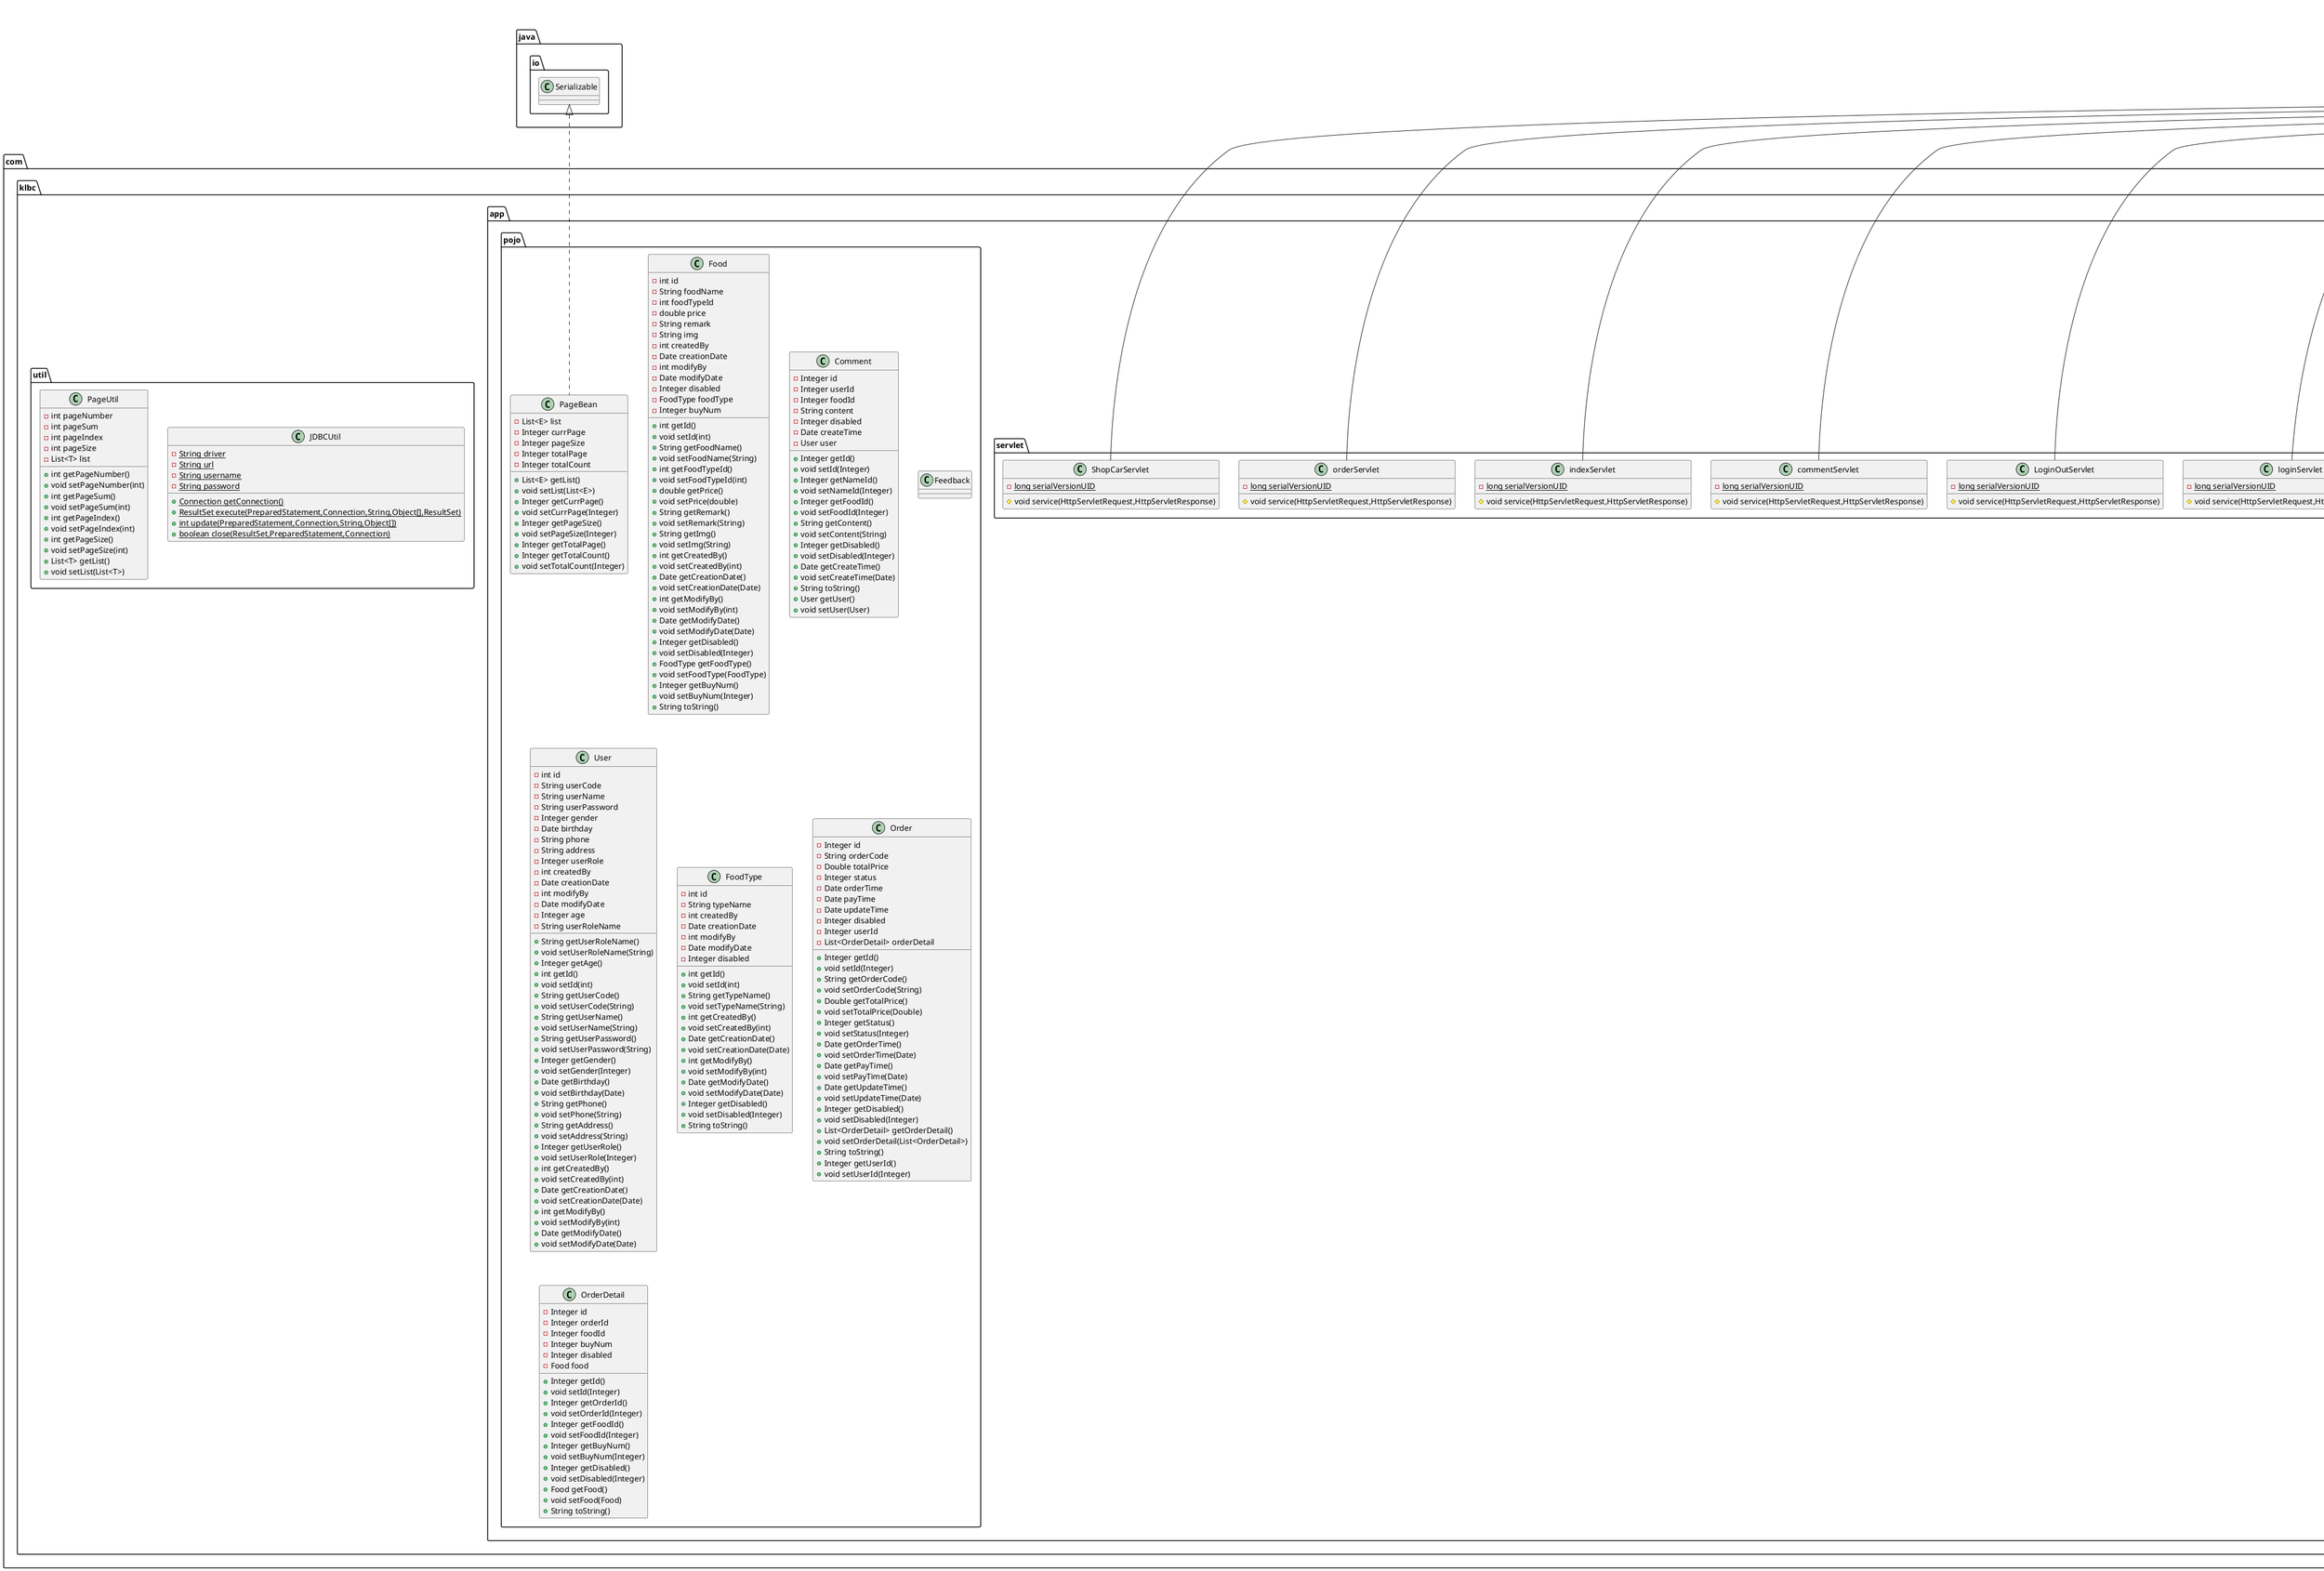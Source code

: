 @startuml
class com.klbc.sys.bean.Food {
- int id
- String foodName
- int foodTypeId
- double price
- String remark
- String img
- int createdBy
- Date creationDate
- int modifyBy
- Date modifyDate
- Integer disabled
- FoodType foodType
- Integer buyNum
+ int getId()
+ void setId(int)
+ String getFoodName()
+ void setFoodName(String)
+ int getFoodTypeId()
+ void setFoodTypeId(int)
+ double getPrice()
+ void setPrice(double)
+ String getRemark()
+ void setRemark(String)
+ String getImg()
+ void setImg(String)
+ int getCreatedBy()
+ void setCreatedBy(int)
+ Date getCreationDate()
+ void setCreationDate(Date)
+ int getModifyBy()
+ void setModifyBy(int)
+ Date getModifyDate()
+ void setModifyDate(Date)
+ Integer getDisabled()
+ void setDisabled(Integer)
+ FoodType getFoodType()
+ void setFoodType(FoodType)
+ Integer getBuyNum()
+ void setBuyNum(Integer)
+ String toString()
}
class com.klbc.app.dao.OrderDaoImpl {
+ void order(Order,Map<Integer,Integer>,Integer)
+ List<Order> findDetails(Integer)
+ List<OrderDetail> findByOrderId(Integer)
+ Order findById(int)
+ void pay(Order)
+ void deleteOrder(Order)
}
class com.klbc.sys.service.UserServiceImpl {
~ UserDao UserDao
+ User findByLoginNameAndPass(String,String)
}
class com.klbc.app.service.OrderServiceImpl {
- OrderDaoImpl orderDao
+ void order(Map<Integer,Integer>,String,Integer)
+ List<Order> findDetails(Integer)
+ Order findById(int)
+ void pay(Order)
+ void deleteOrder(Order)
}
class com.klbc.app.dao.Basedao {
- {static} String driver
- {static} String url
- {static} String username
- {static} String password
+ {static} Connection getConnection()
+ {static} ResultSet execute(PreparedStatement,Connection,String,Object[],ResultSet)
+ {static} int update(PreparedStatement,Connection,String,Object[])
+ {static} boolean closeResource(PreparedStatement,Connection,ResultSet)
}
class com.klbc.sys.dao.FoodDaoImpl {
+ List<Food> find(String,String)
+ Food findById(int)
+ void update(Food)
+ Food findByFoodName(String)
+ void save(Food)
}
interface com.klbc.sys.service.OrderService {
~ List<Order> find()
~ Order findById(int)
~ void update(Order)
~ List<Order> findMonth()
~ List<Order> findWeek()
~ List<Order> findDay()
}
interface com.klbc.app.dao.OrderDao {
~ void order(Order,Map<Integer,Integer>,Integer)
~ List<Order> findDetails(Integer)
~ List<OrderDetail> findByOrderId(Integer)
~ Order findById(int)
~ void pay(Order)
~ void deleteOrder(Order)
}
class com.klbc.app.pojo.PageBean {
- List<E> list
- Integer currPage
- Integer pageSize
- Integer totalPage
- Integer totalCount
+ List<E> getList()
+ void setList(List<E>)
+ Integer getCurrPage()
+ void setCurrPage(Integer)
+ Integer getPageSize()
+ void setPageSize(Integer)
+ Integer getTotalPage()
+ Integer getTotalCount()
+ void setTotalCount(Integer)
}
interface com.klbc.app.dao.FoodTypeDao {
~ List<FoodType> findAll()
}
class com.klbc.sys.bean.Order {
- Integer id
- String orderCode
- Double totalPrice
- Integer status
- Date orderTime
- String payTime
- Date updateTime
- Integer disabled
- Integer userId
- OrderDetail orderDetail
- User user
- Food food
+ User getUser()
+ void setUser(User)
+ Food getFood()
+ void setFood(Food)
+ Integer getId()
+ void setId(Integer)
+ String getOrderCode()
+ void setOrderCode(String)
+ Double getTotalPrice()
+ void setTotalPrice(Double)
+ Integer getStatus()
+ void setStatus(Integer)
+ Date getOrderTime()
+ void setOrderTime(Date)
+ String getPayTime()
+ void setPayTime(String)
+ Date getUpdateTime()
+ void setUpdateTime(Date)
+ Integer getDisabled()
+ void setDisabled(Integer)
+ OrderDetail getOrderDetail()
+ void setOrderDetail(OrderDetail)
+ String toString()
+ Integer getUserId()
+ void setUserId(Integer)
}
class com.klbc.sys.dao.FoodTypeDaoImpl {
+ List<FoodType> find(String,String)
+ FoodType findByFoodName(String)
+ void save(FoodType)
+ FoodType findById(int)
+ Object update(FoodType)
}
class com.klbc.app.dao.FoodDaoImpl {
+ List<Food> findByFoodTypeId(Integer)
+ Food findByFoodId(Integer)
+ int getFoodCount(int)
}
interface com.klbc.app.service.FoodService {
~ List<Food> findByFoodTypeId(Integer)
~ Food findByFoodId(Integer)
~ int getFoodCount(int)
}
class com.klbc.app.servlet.loginServlet {
- {static} long serialVersionUID
# void service(HttpServletRequest,HttpServletResponse)
}
interface com.klbc.sys.dao.FoodDao {
~ List<Food> find(String,String)
~ Food findById(int)
~ void update(Food)
~ Food findByFoodName(String)
~ void save(Food)
}
interface com.klbc.sys.dao.UserDao {
~ User findByLoginNameAndPass(String,String)
+ com.klbc.app.pojo.User getLoginUser(Connection,String)
+ int updatePwd(Connection,int,String)
+ int getUserCount(Connection,String,int)
+ List<com.klbc.app.pojo.User> getUserList(Connection,String,int,int,int)
+ int addUser(Connection,com.klbc.app.pojo.User)
+ int deleteUserById(Connection,Integer)
+ int modify(Connection,com.klbc.app.pojo.User)
+ com.klbc.app.pojo.User getUserById(Connection,String)
}
class com.klbc.sys.service.FoodTypeServiceImpl {
~ FoodTypeDao foodTypeDao
+ List<FoodType> find(String,String)
+ FoodType findByFoodName(String)
+ void save(FoodType)
+ FoodType findById(int)
+ void update(FoodType)
}
interface com.klbc.app.dao.CommentDao {
~ List<Comment> findByFoodId(int)
~ void comment(int,int,String)
}
class com.klbc.sys.servlet.orderServlet {
- {static} long serialVersionUID
# void service(HttpServletRequest,HttpServletResponse)
}
class com.klbc.app.dao.JDBCDao {
+ {static} void insertOrDeleteOrUpdate(String)
+ {static} List<Map<String,Object>> select(String)
+ {static} List<Map<String,Object>> returnResultToList(ResultSet)
}
interface com.klbc.sys.service.FoodTypeService {
~ List<FoodType> find(String,String)
~ FoodType findByFoodName(String)
~ void save(FoodType)
~ FoodType findById(int)
~ void update(FoodType)
}
interface com.klbc.sys.dao.FoodTypeDao {
~ List<FoodType> find(String,String)
~ FoodType findByFoodName(String)
~ void save(FoodType)
~ FoodType findById(int)
~ Object update(FoodType)
}
interface com.klbc.sys.service.UserService {
~ User findByLoginNameAndPass(String,String)
}
class com.klbc.sys.service.OrderServiceImpl {
~ OrderDao orderDao
+ List<Order> find()
+ Order findById(int)
+ void update(Order)
+ List<Order> findMonth()
+ List<Order> findWeek()
+ List<Order> findDay()
}
class com.klbc.util.JDBCUtil {
- {static} String driver
- {static} String url
- {static} String username
- {static} String password
+ {static} Connection getConnection()
+ {static} ResultSet execute(PreparedStatement,Connection,String,Object[],ResultSet)
+ {static} int update(PreparedStatement,Connection,String,Object[])
+ {static} boolean close(ResultSet,PreparedStatement,Connection)
}
interface com.klbc.app.service.UserService {
~ User findByLoginNameAndPass(String,String)
}
class com.klbc.app.servlet.LoginOutServlet {
- {static} long serialVersionUID
# void service(HttpServletRequest,HttpServletResponse)
}
class com.klbc.sys.bean.FoodType {
- int id
- String typeName
- int createdBy
- Date creationDate
- int modifyBy
- Date modifyDate
- Integer disabled
+ int getId()
+ void setId(int)
+ String getTypeName()
+ void setTypeName(String)
+ int getCreatedBy()
+ void setCreatedBy(int)
+ Date getCreationDate()
+ void setCreationDate(Date)
+ int getModifyBy()
+ void setModifyBy(int)
+ Date getModifyDate()
+ void setModifyDate(Date)
+ Integer getDisabled()
+ void setDisabled(Integer)
+ String toString()
}
class com.klbc.sys.util.MyUTF {
+ {static} String getNewString(String)
}
class com.klbc.sys.bean.OrderDetail {
- Integer id
- Integer orderId
- Integer foodId
- Integer buyNum
- Integer disabled
- Food food
+ Integer getId()
+ void setId(Integer)
+ Integer getOrderId()
+ void setOrderId(Integer)
+ Integer getFoodId()
+ void setFoodId(Integer)
+ Integer getBuyNum()
+ void setBuyNum(Integer)
+ Integer getDisabled()
+ void setDisabled(Integer)
+ Food getFood()
+ void setFood(Food)
+ String toString()
}
class com.klbc.app.dao.CommentDaoImpl {
+ List<Comment> findByFoodId(int)
+ void comment(int,int,String)
}
class com.klbc.app.pojo.Food {
- int id
- String foodName
- int foodTypeId
- double price
- String remark
- String img
- int createdBy
- Date creationDate
- int modifyBy
- Date modifyDate
- Integer disabled
- FoodType foodType
- Integer buyNum
+ int getId()
+ void setId(int)
+ String getFoodName()
+ void setFoodName(String)
+ int getFoodTypeId()
+ void setFoodTypeId(int)
+ double getPrice()
+ void setPrice(double)
+ String getRemark()
+ void setRemark(String)
+ String getImg()
+ void setImg(String)
+ int getCreatedBy()
+ void setCreatedBy(int)
+ Date getCreationDate()
+ void setCreationDate(Date)
+ int getModifyBy()
+ void setModifyBy(int)
+ Date getModifyDate()
+ void setModifyDate(Date)
+ Integer getDisabled()
+ void setDisabled(Integer)
+ FoodType getFoodType()
+ void setFoodType(FoodType)
+ Integer getBuyNum()
+ void setBuyNum(Integer)
+ String toString()
}
class com.klbc.sys.dao.UserDaoImpl {
+ User findByLoginNameAndPass(String,String)
+ com.klbc.app.pojo.User getLoginUser(Connection,String)
+ int updatePwd(Connection,int,String)
+ int getUserCount(Connection,String,int)
+ List<com.klbc.app.pojo.User> getUserList(Connection,String,int,int,int)
+ int addUser(Connection,com.klbc.app.pojo.User)
+ int deleteUserById(Connection,Integer)
+ int modify(Connection,com.klbc.app.pojo.User)
+ com.klbc.app.pojo.User getUserById(Connection,String)
}
class com.klbc.sys.bean.User {
- int id
- String userCode
- String userName
- String userPassword
- Integer gender
- Date birthday
- String phone
- String address
- Integer userRole
- int createdBy
- Date creationDate
- int modifyBy
- Date modifyDate
- Integer age
- String userRoleName
+ String getUserRoleName()
+ void setUserRoleName(String)
+ Integer getAge()
+ int getId()
+ void setId(int)
+ String getUserCode()
+ void setUserCode(String)
+ String getUserName()
+ void setUserName(String)
+ String getUserPassword()
+ void setUserPassword(String)
+ Integer getGender()
+ void setGender(Integer)
+ Date getBirthday()
+ void setBirthday(Date)
+ String getPhone()
+ void setPhone(String)
+ String getAddress()
+ void setAddress(String)
+ Integer getUserRole()
+ void setUserRole(Integer)
+ int getCreatedBy()
+ void setCreatedBy(int)
+ Date getCreationDate()
+ void setCreationDate(Date)
+ int getModifyBy()
+ void setModifyBy(int)
+ Date getModifyDate()
+ void setModifyDate(Date)
}
class com.klbc.sys.servlet.saleListService {
- {static} long serialVersionUID
# void service(HttpServletRequest,HttpServletResponse)
}
interface com.klbc.app.dao.FoodDao {
~ List<Food> findByFoodTypeId(Integer)
~ Food findByFoodId(Integer)
~ int getFoodCount(int)
}
interface com.klbc.app.service.OrderService {
~ void order(Map<Integer,Integer>,String,Integer)
~ List<Order> findDetails(Integer)
~ Order findById(int)
~ void pay(Order)
~ void deleteOrder(Order)
}
interface com.klbc.sys.dao.OrderDao {
~ List<Order> find()
~ Order findById(int)
~ void update(Order)
~ List<Order> findMonth()
~ List<Order> findWeek()
~ List<Order> findDay()
}
class com.klbc.app.servlet.commentServlet {
- {static} long serialVersionUID
# void service(HttpServletRequest,HttpServletResponse)
}
class com.klbc.app.service.UserServiceImpl {
~ UserDaoImpl userDao
+ User findByLoginNameAndPass(String,String)
}
class com.klbc.app.pojo.Comment {
- Integer id
- Integer userId
- Integer foodId
- String content
- Integer disabled
- Date createTime
- User user
+ Integer getId()
+ void setId(Integer)
+ Integer getNameId()
+ void setNameId(Integer)
+ Integer getFoodId()
+ void setFoodId(Integer)
+ String getContent()
+ void setContent(String)
+ Integer getDisabled()
+ void setDisabled(Integer)
+ Date getCreateTime()
+ void setCreateTime(Date)
+ String toString()
+ User getUser()
+ void setUser(User)
}
interface com.klbc.sys.service.FoodService {
~ List<Food> find(String,String)
~ Food findById(int)
~ void update(Food)
~ Food findByFoodName(String)
~ void save(Food)
}
class com.klbc.app.dao.FoodTypeDaoImpl {
+ List<FoodType> findAll()
}
class com.klbc.app.pojo.Feedback {
}
class com.klbc.app.pojo.User {
- int id
- String userCode
- String userName
- String userPassword
- Integer gender
- Date birthday
- String phone
- String address
- Integer userRole
- int createdBy
- Date creationDate
- int modifyBy
- Date modifyDate
- Integer age
- String userRoleName
+ String getUserRoleName()
+ void setUserRoleName(String)
+ Integer getAge()
+ int getId()
+ void setId(int)
+ String getUserCode()
+ void setUserCode(String)
+ String getUserName()
+ void setUserName(String)
+ String getUserPassword()
+ void setUserPassword(String)
+ Integer getGender()
+ void setGender(Integer)
+ Date getBirthday()
+ void setBirthday(Date)
+ String getPhone()
+ void setPhone(String)
+ String getAddress()
+ void setAddress(String)
+ Integer getUserRole()
+ void setUserRole(Integer)
+ int getCreatedBy()
+ void setCreatedBy(int)
+ Date getCreationDate()
+ void setCreationDate(Date)
+ int getModifyBy()
+ void setModifyBy(int)
+ Date getModifyDate()
+ void setModifyDate(Date)
}
class com.klbc.util.PageUtil {
- int pageNumber
- int pageSum
- int pageIndex
- int pageSize
- List<T> list
+ int getPageNumber()
+ void setPageNumber(int)
+ int getPageSum()
+ void setPageSum(int)
+ int getPageIndex()
+ void setPageIndex(int)
+ int getPageSize()
+ void setPageSize(int)
+ List<T> getList()
+ void setList(List<T>)
}
class com.klbc.sys.servlet.foodTypeListServlet {
- {static} long serialVersionUID
# void service(HttpServletRequest,HttpServletResponse)
}
class com.klbc.app.servlet.indexServlet {
- {static} long serialVersionUID
# void service(HttpServletRequest,HttpServletResponse)
}
class com.klbc.app.service.CommentServiceImpl {
~ CommentDaoImpl commentDao
+ List<Comment> findByFoodId(int)
+ void comment(int,int,String)
}
class com.klbc.app.service.FoodTypeServiceImpl {
- FoodTypeDaoImpl foodTypeDao
+ List<FoodType> findAll()
}
class com.klbc.sys.dao.OrderDaoImpl {
+ List<Order> find()
+ Order findById(int)
+ void update(Order)
+ List<Order> findMonth()
+ List<Order> findWeek()
+ List<Order> findDay()
}
class com.klbc.app.pojo.FoodType {
- int id
- String typeName
- int createdBy
- Date creationDate
- int modifyBy
- Date modifyDate
- Integer disabled
+ int getId()
+ void setId(int)
+ String getTypeName()
+ void setTypeName(String)
+ int getCreatedBy()
+ void setCreatedBy(int)
+ Date getCreationDate()
+ void setCreationDate(Date)
+ int getModifyBy()
+ void setModifyBy(int)
+ Date getModifyDate()
+ void setModifyDate(Date)
+ Integer getDisabled()
+ void setDisabled(Integer)
+ String toString()
}
class com.klbc.app.servlet.orderServlet {
- {static} long serialVersionUID
# void service(HttpServletRequest,HttpServletResponse)
}
interface com.klbc.app.service.CommentService {
~ List<Comment> findByFoodId(int)
~ void comment(int,int,String)
}
class com.klbc.sys.servlet.indexServlet {
- {static} long serialVersionUID
# void service(HttpServletRequest,HttpServletResponse)
}
class com.klbc.sys.util.ServletContextListen {
+ void contextDestroyed(ServletContextEvent)
+ void contextInitialized(ServletContextEvent)
}
interface com.klbc.app.service.FoodTypeService {
~ List<FoodType> findAll()
}
class com.klbc.sys.service.FoodServiceImpl {
~ FoodDao foodDao
+ List<Food> find(String,String)
+ Food findById(int)
+ void update(Food)
+ Food findByFoodName(String)
+ void save(Food)
}
class com.klbc.app.pojo.Order {
- Integer id
- String orderCode
- Double totalPrice
- Integer status
- Date orderTime
- Date payTime
- Date updateTime
- Integer disabled
- Integer userId
- List<OrderDetail> orderDetail
+ Integer getId()
+ void setId(Integer)
+ String getOrderCode()
+ void setOrderCode(String)
+ Double getTotalPrice()
+ void setTotalPrice(Double)
+ Integer getStatus()
+ void setStatus(Integer)
+ Date getOrderTime()
+ void setOrderTime(Date)
+ Date getPayTime()
+ void setPayTime(Date)
+ Date getUpdateTime()
+ void setUpdateTime(Date)
+ Integer getDisabled()
+ void setDisabled(Integer)
+ List<OrderDetail> getOrderDetail()
+ void setOrderDetail(List<OrderDetail>)
+ String toString()
+ Integer getUserId()
+ void setUserId(Integer)
}
interface com.klbc.app.dao.UserDao {
+ User getLoginUser(Connection,String)
+ int updatePwd(Connection,int,String)
+ int getUserCount(Connection,String,int)
+ List<User> getUserList(Connection,String,int,int,int)
+ int addUser(Connection,User)
+ int deleteUserById(Connection,Integer)
+ int modify(Connection,User)
+ User getUserById(Connection,String)
~ User findByLoginNameAndPass(String,String)
}
class com.klbc.app.servlet.ShopCarServlet {
- {static} long serialVersionUID
# void service(HttpServletRequest,HttpServletResponse)
}
class com.klbc.app.service.FoodServiceImpl {
- FoodDaoImpl FoodDao
+ List<Food> findByFoodTypeId(Integer)
+ Food findByFoodId(Integer)
+ int getFoodCount(int)
}
class com.klbc.app.pojo.OrderDetail {
- Integer id
- Integer orderId
- Integer foodId
- Integer buyNum
- Integer disabled
- Food food
+ Integer getId()
+ void setId(Integer)
+ Integer getOrderId()
+ void setOrderId(Integer)
+ Integer getFoodId()
+ void setFoodId(Integer)
+ Integer getBuyNum()
+ void setBuyNum(Integer)
+ Integer getDisabled()
+ void setDisabled(Integer)
+ Food getFood()
+ void setFood(Food)
+ String toString()
}
class com.klbc.sys.servlet.LoginServlet {
- {static} long serialVersionUID
# void service(HttpServletRequest,HttpServletResponse)
}
class com.klbc.sys.servlet.foodServlet {
- {static} long serialVersionUID
# void service(HttpServletRequest,HttpServletResponse)
}
class com.klbc.app.dao.UserDaoImpl {
+ User findByLoginNameAndPass(String,String)
+ User getLoginUser(Connection,String)
+ int updatePwd(Connection,int,String)
+ int getUserCount(Connection,String,int)
+ List<User> getUserList(Connection,String,int,int,int)
+ int addUser(Connection,User)
+ int deleteUserById(Connection,Integer)
+ int modify(Connection,User)
+ User getUserById(Connection,String)
}


com.klbc.app.dao.OrderDao <|.. com.klbc.app.dao.OrderDaoImpl
com.klbc.sys.service.UserService <|.. com.klbc.sys.service.UserServiceImpl
com.klbc.app.service.OrderService <|.. com.klbc.app.service.OrderServiceImpl
com.klbc.sys.dao.FoodDao <|.. com.klbc.sys.dao.FoodDaoImpl
java.io.Serializable <|.. com.klbc.app.pojo.PageBean
com.klbc.sys.dao.FoodTypeDao <|.. com.klbc.sys.dao.FoodTypeDaoImpl
com.klbc.app.dao.FoodDao <|.. com.klbc.app.dao.FoodDaoImpl
javax.servlet.http.HttpServlet <|-- com.klbc.app.servlet.loginServlet
com.klbc.sys.service.FoodTypeService <|.. com.klbc.sys.service.FoodTypeServiceImpl
javax.servlet.http.HttpServlet <|-- com.klbc.sys.servlet.orderServlet
com.klbc.sys.service.OrderService <|.. com.klbc.sys.service.OrderServiceImpl
javax.servlet.http.HttpServlet <|-- com.klbc.app.servlet.LoginOutServlet
com.klbc.app.dao.CommentDao <|.. com.klbc.app.dao.CommentDaoImpl
com.klbc.sys.dao.UserDao <|.. com.klbc.sys.dao.UserDaoImpl
javax.servlet.http.HttpServlet <|-- com.klbc.sys.servlet.saleListService
javax.servlet.http.HttpServlet <|-- com.klbc.app.servlet.commentServlet
com.klbc.app.service.UserService <|.. com.klbc.app.service.UserServiceImpl
com.klbc.app.dao.FoodTypeDao <|.. com.klbc.app.dao.FoodTypeDaoImpl
javax.servlet.http.HttpServlet <|-- com.klbc.sys.servlet.foodTypeListServlet
javax.servlet.http.HttpServlet <|-- com.klbc.app.servlet.indexServlet
com.klbc.app.service.CommentService <|.. com.klbc.app.service.CommentServiceImpl
com.klbc.app.service.FoodTypeService <|.. com.klbc.app.service.FoodTypeServiceImpl
com.klbc.sys.dao.OrderDao <|.. com.klbc.sys.dao.OrderDaoImpl
javax.servlet.http.HttpServlet <|-- com.klbc.app.servlet.orderServlet
javax.servlet.http.HttpServlet <|-- com.klbc.sys.servlet.indexServlet
javax.servlet.ServletContextListener <|.. com.klbc.sys.util.ServletContextListen
com.klbc.sys.service.FoodService <|.. com.klbc.sys.service.FoodServiceImpl
javax.servlet.http.HttpServlet <|-- com.klbc.app.servlet.ShopCarServlet
com.klbc.app.service.FoodService <|.. com.klbc.app.service.FoodServiceImpl
javax.servlet.http.HttpServlet <|-- com.klbc.sys.servlet.LoginServlet
javax.servlet.http.HttpServlet <|-- com.klbc.sys.servlet.foodServlet
com.klbc.app.dao.UserDao <|.. com.klbc.app.dao.UserDaoImpl
@enduml